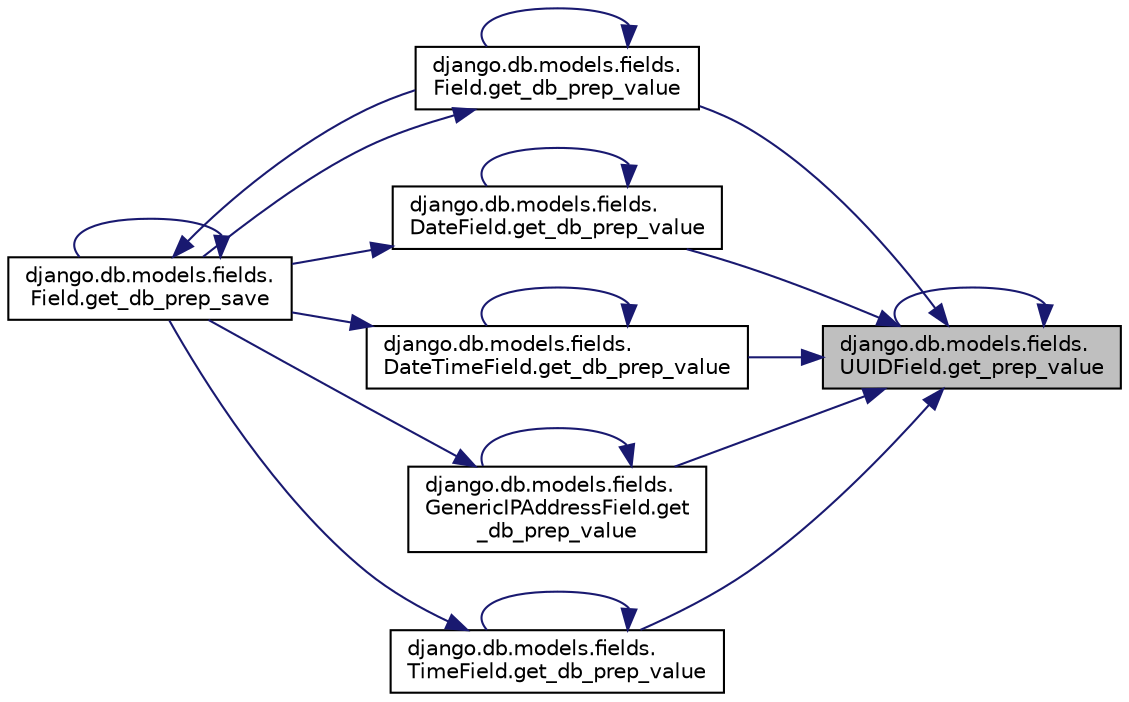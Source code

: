 digraph "django.db.models.fields.UUIDField.get_prep_value"
{
 // LATEX_PDF_SIZE
  edge [fontname="Helvetica",fontsize="10",labelfontname="Helvetica",labelfontsize="10"];
  node [fontname="Helvetica",fontsize="10",shape=record];
  rankdir="RL";
  Node1 [label="django.db.models.fields.\lUUIDField.get_prep_value",height=0.2,width=0.4,color="black", fillcolor="grey75", style="filled", fontcolor="black",tooltip=" "];
  Node1 -> Node2 [dir="back",color="midnightblue",fontsize="10",style="solid",fontname="Helvetica"];
  Node2 [label="django.db.models.fields.\lField.get_db_prep_value",height=0.2,width=0.4,color="black", fillcolor="white", style="filled",URL="$db/d75/classdjango_1_1db_1_1models_1_1fields_1_1_field.html#a8407c739c0103caf14b80ded610f5751",tooltip=" "];
  Node2 -> Node3 [dir="back",color="midnightblue",fontsize="10",style="solid",fontname="Helvetica"];
  Node3 [label="django.db.models.fields.\lField.get_db_prep_save",height=0.2,width=0.4,color="black", fillcolor="white", style="filled",URL="$db/d75/classdjango_1_1db_1_1models_1_1fields_1_1_field.html#a38444ea9a4e9def0fb3fd884dd17480a",tooltip=" "];
  Node3 -> Node3 [dir="back",color="midnightblue",fontsize="10",style="solid",fontname="Helvetica"];
  Node3 -> Node2 [dir="back",color="midnightblue",fontsize="10",style="solid",fontname="Helvetica"];
  Node2 -> Node2 [dir="back",color="midnightblue",fontsize="10",style="solid",fontname="Helvetica"];
  Node1 -> Node4 [dir="back",color="midnightblue",fontsize="10",style="solid",fontname="Helvetica"];
  Node4 [label="django.db.models.fields.\lDateField.get_db_prep_value",height=0.2,width=0.4,color="black", fillcolor="white", style="filled",URL="$d0/df6/classdjango_1_1db_1_1models_1_1fields_1_1_date_field.html#a11f920817d17ae20f98cda446847ec41",tooltip=" "];
  Node4 -> Node3 [dir="back",color="midnightblue",fontsize="10",style="solid",fontname="Helvetica"];
  Node4 -> Node4 [dir="back",color="midnightblue",fontsize="10",style="solid",fontname="Helvetica"];
  Node1 -> Node5 [dir="back",color="midnightblue",fontsize="10",style="solid",fontname="Helvetica"];
  Node5 [label="django.db.models.fields.\lDateTimeField.get_db_prep_value",height=0.2,width=0.4,color="black", fillcolor="white", style="filled",URL="$d5/d54/classdjango_1_1db_1_1models_1_1fields_1_1_date_time_field.html#a8298cf6569267f34eba8beb2c6d2bccd",tooltip=" "];
  Node5 -> Node3 [dir="back",color="midnightblue",fontsize="10",style="solid",fontname="Helvetica"];
  Node5 -> Node5 [dir="back",color="midnightblue",fontsize="10",style="solid",fontname="Helvetica"];
  Node1 -> Node6 [dir="back",color="midnightblue",fontsize="10",style="solid",fontname="Helvetica"];
  Node6 [label="django.db.models.fields.\lGenericIPAddressField.get\l_db_prep_value",height=0.2,width=0.4,color="black", fillcolor="white", style="filled",URL="$d4/dfb/classdjango_1_1db_1_1models_1_1fields_1_1_generic_i_p_address_field.html#a791d458decedb101b5b3f8c96c493bcd",tooltip=" "];
  Node6 -> Node3 [dir="back",color="midnightblue",fontsize="10",style="solid",fontname="Helvetica"];
  Node6 -> Node6 [dir="back",color="midnightblue",fontsize="10",style="solid",fontname="Helvetica"];
  Node1 -> Node7 [dir="back",color="midnightblue",fontsize="10",style="solid",fontname="Helvetica"];
  Node7 [label="django.db.models.fields.\lTimeField.get_db_prep_value",height=0.2,width=0.4,color="black", fillcolor="white", style="filled",URL="$da/dd0/classdjango_1_1db_1_1models_1_1fields_1_1_time_field.html#aef230b6f2b566c738e344b1c1eb0fed0",tooltip=" "];
  Node7 -> Node3 [dir="back",color="midnightblue",fontsize="10",style="solid",fontname="Helvetica"];
  Node7 -> Node7 [dir="back",color="midnightblue",fontsize="10",style="solid",fontname="Helvetica"];
  Node1 -> Node1 [dir="back",color="midnightblue",fontsize="10",style="solid",fontname="Helvetica"];
}
